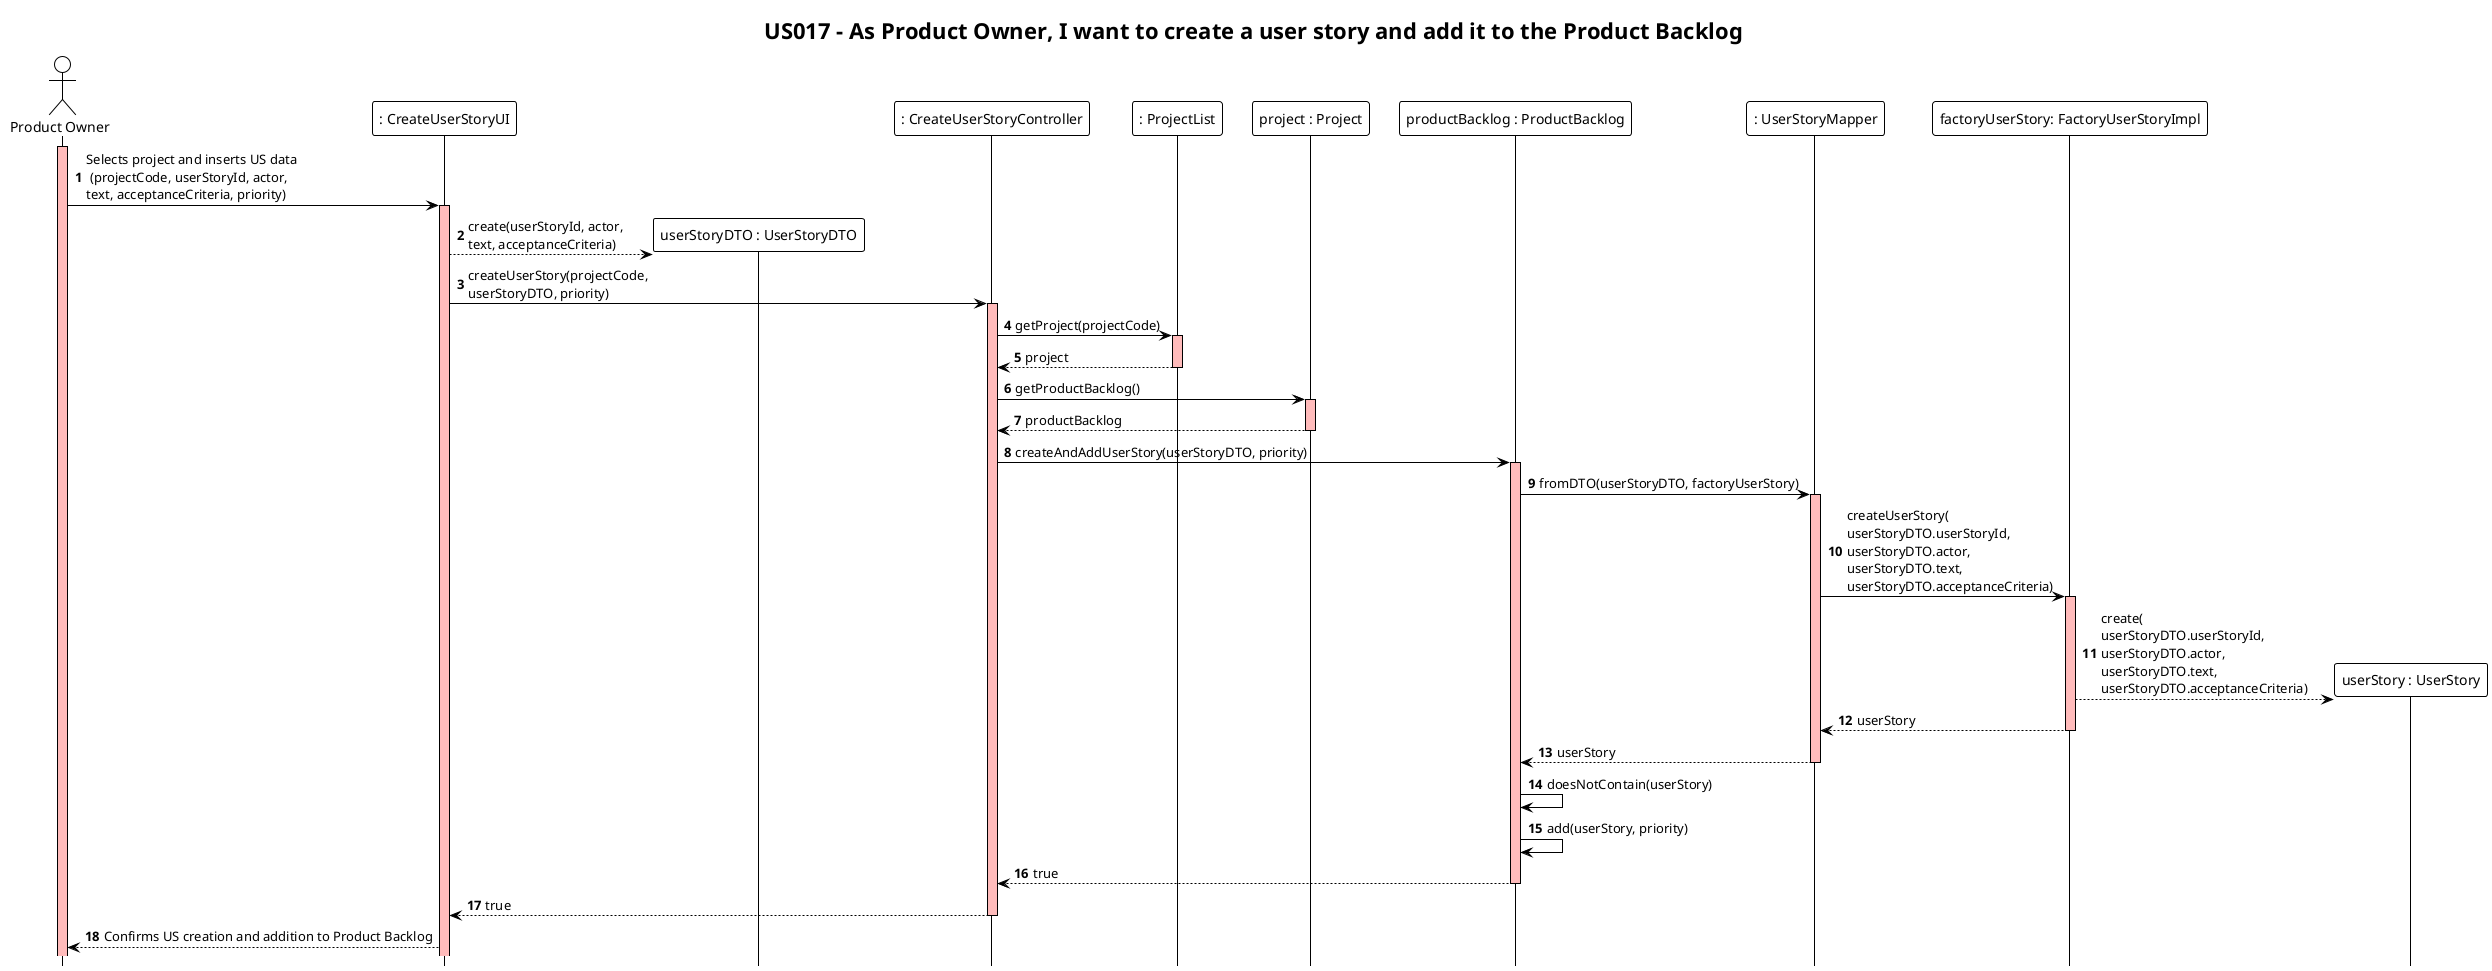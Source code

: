 @startuml
!theme plain
hide footbox
autonumber
title "US017 - As Product Owner, I want to create a user story and add it to the Product Backlog"

actor "Product Owner" as user
participant ": CreateUserStoryUI" as UI
participant "userStoryDTO : UserStoryDTO" as dto
participant ": CreateUserStoryController" as Controller
participant ": ProjectList" as ProjectList
participant "project : Project" as Project
participant "productBacklog : ProductBacklog" as ProductBacklog
participant ": UserStoryMapper" as Mapper
participant "factoryUserStory: FactoryUserStoryImpl" as Factory
participant "userStory : UserStory" as UserStory


activate user #FFBBBB
user ->  UI: Selects project and inserts US data\n (projectCode, userStoryId, actor, \ntext, acceptanceCriteria, priority)

activate UI #FFBBBB
UI --> dto ** : create(userStoryId, actor, \ntext, acceptanceCriteria)
UI -> Controller: createUserStory(projectCode, \nuserStoryDTO, priority)

activate Controller #FFBBBB
Controller -> ProjectList: getProject(projectCode)

activate ProjectList #FFBBBB
ProjectList --> Controller: project
deactivate

Controller -> Project : getProductBacklog()

activate Project #FFBBBB
Project --> Controller: productBacklog
deactivate

Controller -> ProductBacklog : createAndAddUserStory(userStoryDTO, priority)

activate ProductBacklog #FFBBBB
ProductBacklog -> Mapper : fromDTO(userStoryDTO, factoryUserStory)

activate Mapper #FFBBBB
Mapper -> Factory : createUserStory(\nuserStoryDTO.userStoryId,\nuserStoryDTO.actor,\nuserStoryDTO.text,\nuserStoryDTO.acceptanceCriteria)

activate Factory #FFBBBB
Factory --> UserStory ** : create(\nuserStoryDTO.userStoryId,\nuserStoryDTO.actor,\nuserStoryDTO.text,\nuserStoryDTO.acceptanceCriteria)
Factory --> Mapper : userStory
deactivate Factory

Mapper --> ProductBacklog: userStory
deactivate Mapper

ProductBacklog -> ProductBacklog : doesNotContain(userStory)
ProductBacklog -> ProductBacklog : add(userStory, priority)

ProductBacklog --> Controller : true
deactivate

Controller --> UI : true
deactivate

UI --> user : Confirms US creation and addition to Product Backlog

@enduml